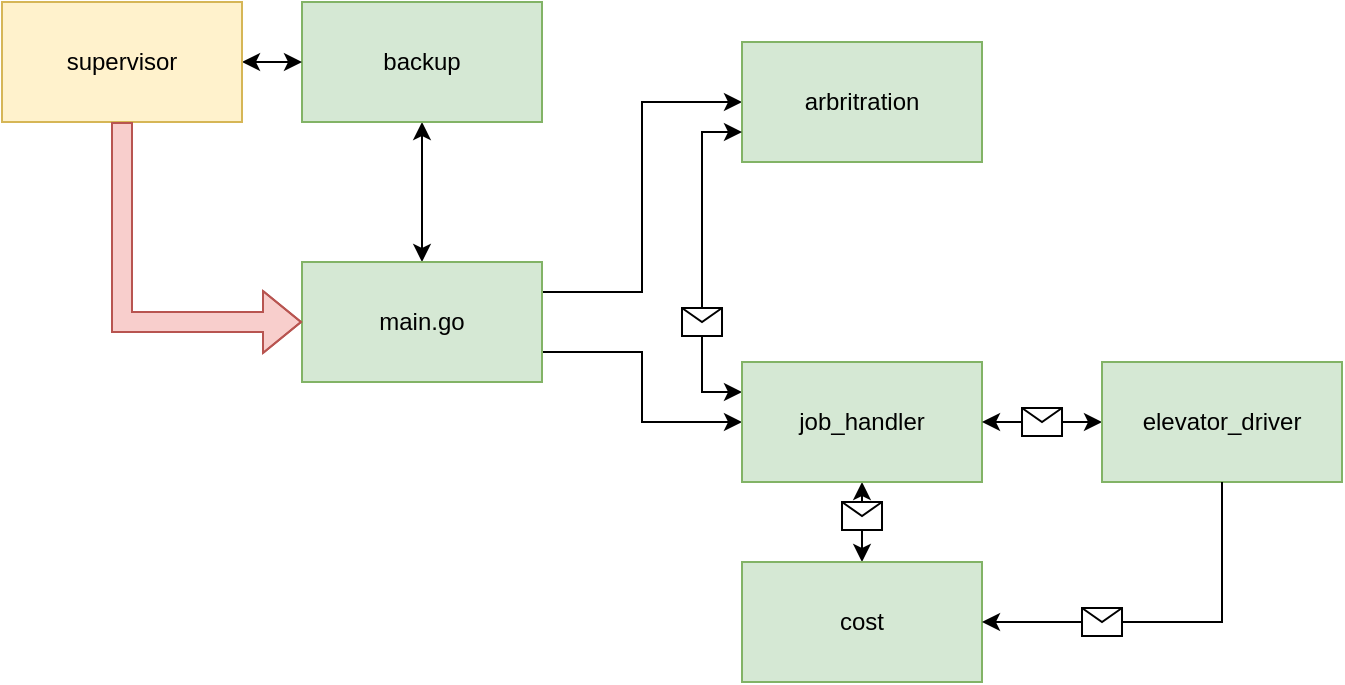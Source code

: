 <mxfile version="15.4.0" type="device"><diagram id="uVtfOXCTMSuIR6PQ7u8c" name="Page-1"><mxGraphModel dx="1504" dy="449" grid="1" gridSize="10" guides="1" tooltips="1" connect="1" arrows="1" fold="1" page="1" pageScale="1" pageWidth="827" pageHeight="1169" math="0" shadow="0"><root><mxCell id="0"/><mxCell id="1" parent="0"/><mxCell id="yaqYh-gz31HtuuIB6nDC-54" style="edgeStyle=orthogonalEdgeStyle;rounded=0;orthogonalLoop=1;jettySize=auto;html=1;exitX=0.5;exitY=0;exitDx=0;exitDy=0;entryX=0.5;entryY=1;entryDx=0;entryDy=0;startArrow=classic;startFill=1;" parent="1" source="yaqYh-gz31HtuuIB6nDC-44" target="yaqYh-gz31HtuuIB6nDC-45" edge="1"><mxGeometry relative="1" as="geometry"/></mxCell><mxCell id="yaqYh-gz31HtuuIB6nDC-55" style="edgeStyle=orthogonalEdgeStyle;rounded=0;orthogonalLoop=1;jettySize=auto;html=1;exitX=1;exitY=0.25;exitDx=0;exitDy=0;entryX=0;entryY=0.5;entryDx=0;entryDy=0;startArrow=none;startFill=0;" parent="1" source="yaqYh-gz31HtuuIB6nDC-44" target="yaqYh-gz31HtuuIB6nDC-47" edge="1"><mxGeometry relative="1" as="geometry"/></mxCell><mxCell id="yaqYh-gz31HtuuIB6nDC-56" style="edgeStyle=orthogonalEdgeStyle;rounded=0;orthogonalLoop=1;jettySize=auto;html=1;exitX=1;exitY=0.75;exitDx=0;exitDy=0;entryX=0;entryY=0.5;entryDx=0;entryDy=0;startArrow=none;startFill=0;" parent="1" source="yaqYh-gz31HtuuIB6nDC-44" target="yaqYh-gz31HtuuIB6nDC-48" edge="1"><mxGeometry relative="1" as="geometry"/></mxCell><mxCell id="yaqYh-gz31HtuuIB6nDC-44" value="main.go" style="rounded=0;whiteSpace=wrap;html=1;fillColor=#d5e8d4;strokeColor=#82b366;" parent="1" vertex="1"><mxGeometry x="-150" y="250" width="120" height="60" as="geometry"/></mxCell><mxCell id="yaqYh-gz31HtuuIB6nDC-45" value="backup" style="rounded=0;whiteSpace=wrap;html=1;fillColor=#d5e8d4;strokeColor=#82b366;" parent="1" vertex="1"><mxGeometry x="-150" y="120" width="120" height="60" as="geometry"/></mxCell><mxCell id="yaqYh-gz31HtuuIB6nDC-53" style="edgeStyle=orthogonalEdgeStyle;rounded=0;orthogonalLoop=1;jettySize=auto;html=1;exitX=1;exitY=0.5;exitDx=0;exitDy=0;entryX=0;entryY=0.5;entryDx=0;entryDy=0;startArrow=classic;startFill=1;" parent="1" source="yaqYh-gz31HtuuIB6nDC-46" target="yaqYh-gz31HtuuIB6nDC-45" edge="1"><mxGeometry relative="1" as="geometry"/></mxCell><mxCell id="yaqYh-gz31HtuuIB6nDC-46" value="supervisor" style="rounded=0;whiteSpace=wrap;html=1;fillColor=#fff2cc;strokeColor=#d6b656;" parent="1" vertex="1"><mxGeometry x="-300" y="120" width="120" height="60" as="geometry"/></mxCell><mxCell id="yaqYh-gz31HtuuIB6nDC-47" value="arbritration" style="rounded=0;whiteSpace=wrap;html=1;fillColor=#d5e8d4;strokeColor=#82b366;" parent="1" vertex="1"><mxGeometry x="70" y="140" width="120" height="60" as="geometry"/></mxCell><mxCell id="yaqYh-gz31HtuuIB6nDC-62" style="edgeStyle=orthogonalEdgeStyle;rounded=0;orthogonalLoop=1;jettySize=auto;html=1;exitX=0;exitY=0.25;exitDx=0;exitDy=0;entryX=0;entryY=0.75;entryDx=0;entryDy=0;startArrow=classic;startFill=1;" parent="1" source="yaqYh-gz31HtuuIB6nDC-48" target="yaqYh-gz31HtuuIB6nDC-47" edge="1"><mxGeometry relative="1" as="geometry"/></mxCell><mxCell id="eQgOhP3xBkDn7HVYY-bH-10" style="edgeStyle=orthogonalEdgeStyle;rounded=0;orthogonalLoop=1;jettySize=auto;html=1;exitX=0.5;exitY=1;exitDx=0;exitDy=0;entryX=0.5;entryY=0;entryDx=0;entryDy=0;startArrow=classic;startFill=1;" edge="1" parent="1" source="yaqYh-gz31HtuuIB6nDC-48" target="yaqYh-gz31HtuuIB6nDC-50"><mxGeometry relative="1" as="geometry"/></mxCell><mxCell id="eQgOhP3xBkDn7HVYY-bH-11" style="edgeStyle=orthogonalEdgeStyle;rounded=0;orthogonalLoop=1;jettySize=auto;html=1;exitX=1;exitY=0.5;exitDx=0;exitDy=0;entryX=0;entryY=0.5;entryDx=0;entryDy=0;startArrow=none;startFill=1;" edge="1" parent="1" source="eQgOhP3xBkDn7HVYY-bH-12" target="yaqYh-gz31HtuuIB6nDC-51"><mxGeometry relative="1" as="geometry"/></mxCell><mxCell id="yaqYh-gz31HtuuIB6nDC-48" value="job_handler" style="rounded=0;whiteSpace=wrap;html=1;fillColor=#d5e8d4;strokeColor=#82b366;" parent="1" vertex="1"><mxGeometry x="70" y="300" width="120" height="60" as="geometry"/></mxCell><mxCell id="yaqYh-gz31HtuuIB6nDC-50" value="cost" style="rounded=0;whiteSpace=wrap;html=1;fillColor=#d5e8d4;strokeColor=#82b366;" parent="1" vertex="1"><mxGeometry x="70" y="400" width="120" height="60" as="geometry"/></mxCell><mxCell id="eQgOhP3xBkDn7HVYY-bH-5" style="edgeStyle=orthogonalEdgeStyle;rounded=0;orthogonalLoop=1;jettySize=auto;html=1;exitX=0.5;exitY=1;exitDx=0;exitDy=0;entryX=1;entryY=0.5;entryDx=0;entryDy=0;startArrow=none;" edge="1" parent="1" source="eQgOhP3xBkDn7HVYY-bH-6" target="yaqYh-gz31HtuuIB6nDC-50"><mxGeometry relative="1" as="geometry"><Array as="points"><mxPoint x="250" y="430"/></Array></mxGeometry></mxCell><mxCell id="yaqYh-gz31HtuuIB6nDC-51" value="elevator_driver" style="rounded=0;whiteSpace=wrap;html=1;fillColor=#d5e8d4;strokeColor=#82b366;" parent="1" vertex="1"><mxGeometry x="250" y="300" width="120" height="60" as="geometry"/></mxCell><mxCell id="yaqYh-gz31HtuuIB6nDC-65" value="" style="shape=flexArrow;endArrow=classic;html=1;rounded=0;edgeStyle=orthogonalEdgeStyle;exitX=0.5;exitY=1;exitDx=0;exitDy=0;fillColor=#f8cecc;strokeColor=#b85450;" parent="1" source="yaqYh-gz31HtuuIB6nDC-46" edge="1"><mxGeometry width="50" height="50" relative="1" as="geometry"><mxPoint x="-200" y="330" as="sourcePoint"/><mxPoint x="-150" y="280" as="targetPoint"/><Array as="points"><mxPoint x="-240" y="280"/></Array></mxGeometry></mxCell><mxCell id="yaqYh-gz31HtuuIB6nDC-71" value="" style="shape=message;html=1;outlineConnect=0;" parent="1" vertex="1"><mxGeometry x="40.005" y="273" width="20" height="14" as="geometry"/></mxCell><mxCell id="eQgOhP3xBkDn7HVYY-bH-6" value="" style="shape=message;html=1;outlineConnect=0;" vertex="1" parent="1"><mxGeometry x="240.005" y="423" width="20" height="14" as="geometry"/></mxCell><mxCell id="eQgOhP3xBkDn7HVYY-bH-7" value="" style="edgeStyle=orthogonalEdgeStyle;rounded=0;orthogonalLoop=1;jettySize=auto;html=1;exitX=0.5;exitY=1;exitDx=0;exitDy=0;entryX=1;entryY=0.5;entryDx=0;entryDy=0;endArrow=none;" edge="1" parent="1" source="yaqYh-gz31HtuuIB6nDC-51" target="eQgOhP3xBkDn7HVYY-bH-6"><mxGeometry relative="1" as="geometry"><mxPoint x="280" y="360" as="sourcePoint"/><mxPoint x="190" y="420" as="targetPoint"/></mxGeometry></mxCell><mxCell id="eQgOhP3xBkDn7HVYY-bH-12" value="" style="shape=message;html=1;outlineConnect=0;" vertex="1" parent="1"><mxGeometry x="210.005" y="323" width="20" height="14" as="geometry"/></mxCell><mxCell id="eQgOhP3xBkDn7HVYY-bH-13" value="" style="edgeStyle=orthogonalEdgeStyle;rounded=0;orthogonalLoop=1;jettySize=auto;html=1;exitX=1;exitY=0.5;exitDx=0;exitDy=0;entryX=0;entryY=0.5;entryDx=0;entryDy=0;startArrow=classic;startFill=1;endArrow=none;" edge="1" parent="1" source="yaqYh-gz31HtuuIB6nDC-48" target="eQgOhP3xBkDn7HVYY-bH-12"><mxGeometry relative="1" as="geometry"><mxPoint x="190" y="330" as="sourcePoint"/><mxPoint x="240" y="330" as="targetPoint"/></mxGeometry></mxCell><mxCell id="eQgOhP3xBkDn7HVYY-bH-14" value="" style="shape=message;html=1;outlineConnect=0;" vertex="1" parent="1"><mxGeometry x="120.005" y="370" width="20" height="14" as="geometry"/></mxCell></root></mxGraphModel></diagram></mxfile>